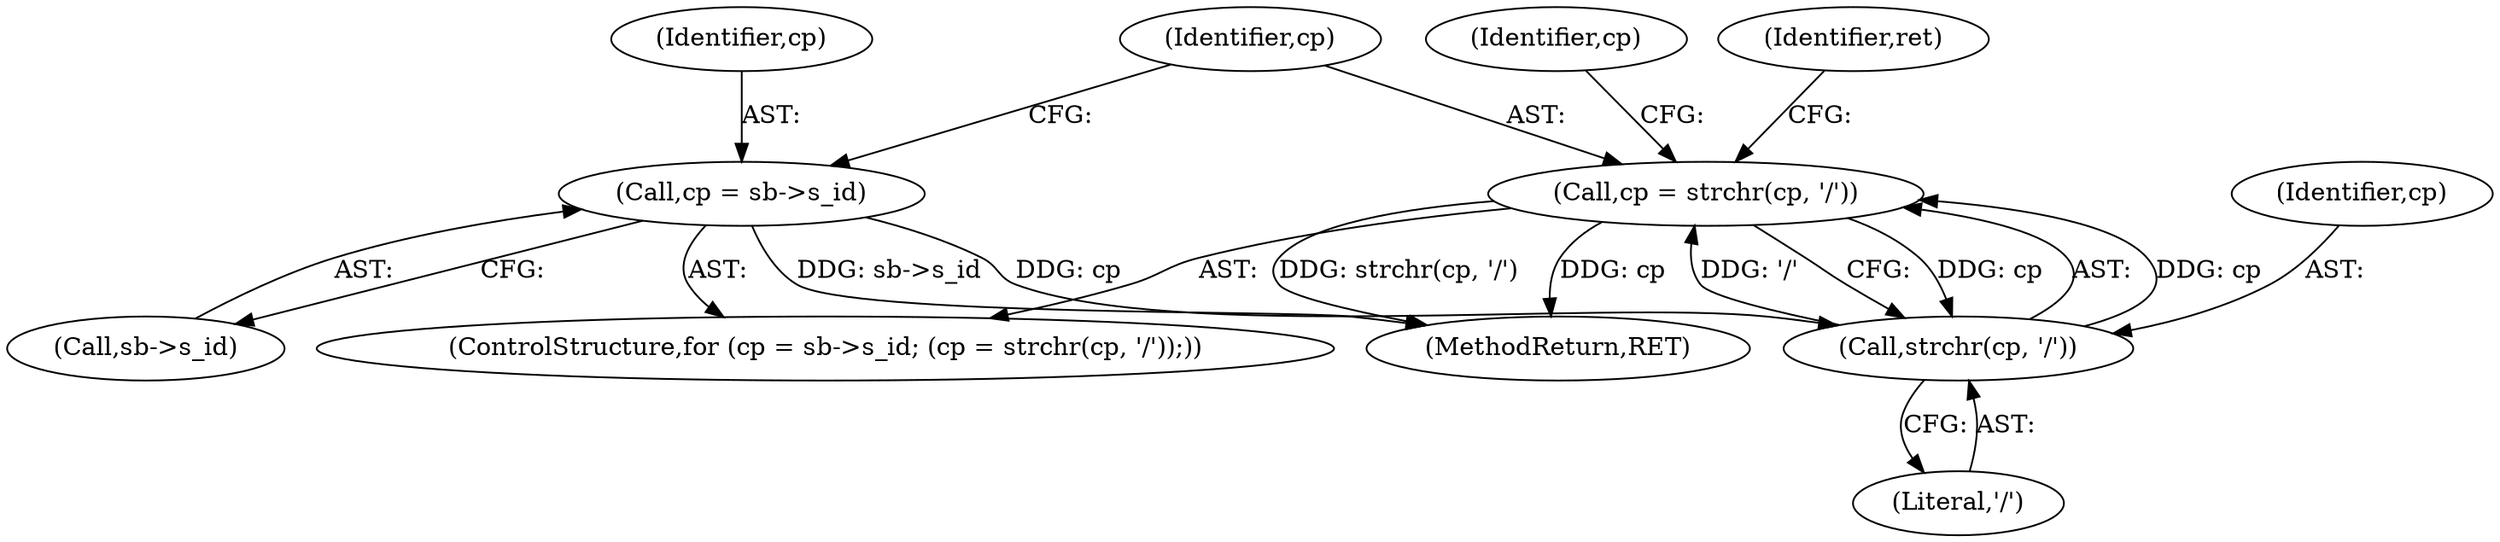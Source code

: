 digraph "0_linux_0449641130f5652b344ef6fa39fa019d7e94660a@API" {
"1000257" [label="(Call,cp = strchr(cp, '/'))"];
"1000259" [label="(Call,strchr(cp, '/'))"];
"1000252" [label="(Call,cp = sb->s_id)"];
"1000257" [label="(Call,cp = strchr(cp, '/'))"];
"1000251" [label="(ControlStructure,for (cp = sb->s_id; (cp = strchr(cp, '/'));))"];
"1000259" [label="(Call,strchr(cp, '/'))"];
"1002222" [label="(MethodReturn,RET)"];
"1000258" [label="(Identifier,cp)"];
"1000252" [label="(Call,cp = sb->s_id)"];
"1000253" [label="(Identifier,cp)"];
"1000261" [label="(Literal,'/')"];
"1000260" [label="(Identifier,cp)"];
"1000267" [label="(Identifier,ret)"];
"1000257" [label="(Call,cp = strchr(cp, '/'))"];
"1000264" [label="(Identifier,cp)"];
"1000254" [label="(Call,sb->s_id)"];
"1000257" -> "1000251"  [label="AST: "];
"1000257" -> "1000259"  [label="CFG: "];
"1000258" -> "1000257"  [label="AST: "];
"1000259" -> "1000257"  [label="AST: "];
"1000264" -> "1000257"  [label="CFG: "];
"1000267" -> "1000257"  [label="CFG: "];
"1000257" -> "1002222"  [label="DDG: strchr(cp, '/')"];
"1000257" -> "1002222"  [label="DDG: cp"];
"1000259" -> "1000257"  [label="DDG: cp"];
"1000259" -> "1000257"  [label="DDG: '/'"];
"1000257" -> "1000259"  [label="DDG: cp"];
"1000259" -> "1000261"  [label="CFG: "];
"1000260" -> "1000259"  [label="AST: "];
"1000261" -> "1000259"  [label="AST: "];
"1000252" -> "1000259"  [label="DDG: cp"];
"1000252" -> "1000251"  [label="AST: "];
"1000252" -> "1000254"  [label="CFG: "];
"1000253" -> "1000252"  [label="AST: "];
"1000254" -> "1000252"  [label="AST: "];
"1000258" -> "1000252"  [label="CFG: "];
"1000252" -> "1002222"  [label="DDG: sb->s_id"];
}
